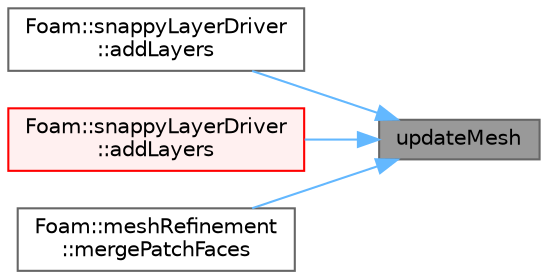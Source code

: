 digraph "updateMesh"
{
 // LATEX_PDF_SIZE
  bgcolor="transparent";
  edge [fontname=Helvetica,fontsize=10,labelfontname=Helvetica,labelfontsize=10];
  node [fontname=Helvetica,fontsize=10,shape=box,height=0.2,width=0.4];
  rankdir="RL";
  Node1 [id="Node000001",label="updateMesh",height=0.2,width=0.4,color="gray40", fillcolor="grey60", style="filled", fontcolor="black",tooltip=" "];
  Node1 -> Node2 [id="edge1_Node000001_Node000002",dir="back",color="steelblue1",style="solid",tooltip=" "];
  Node2 [id="Node000002",label="Foam::snappyLayerDriver\l::addLayers",height=0.2,width=0.4,color="grey40", fillcolor="white", style="filled",URL="$classFoam_1_1snappyLayerDriver.html#a2654851d1ffedc26e8ff1424f7097ba6",tooltip=" "];
  Node1 -> Node3 [id="edge2_Node000001_Node000003",dir="back",color="steelblue1",style="solid",tooltip=" "];
  Node3 [id="Node000003",label="Foam::snappyLayerDriver\l::addLayers",height=0.2,width=0.4,color="red", fillcolor="#FFF0F0", style="filled",URL="$classFoam_1_1snappyLayerDriver.html#a763fdd4af75939b41f923967cbc004af",tooltip=" "];
  Node1 -> Node5 [id="edge3_Node000001_Node000005",dir="back",color="steelblue1",style="solid",tooltip=" "];
  Node5 [id="Node000005",label="Foam::meshRefinement\l::mergePatchFaces",height=0.2,width=0.4,color="grey40", fillcolor="white", style="filled",URL="$classFoam_1_1meshRefinement.html#a8a78f1f33f714c4c8ccc1f77423ec0a3",tooltip=" "];
}
